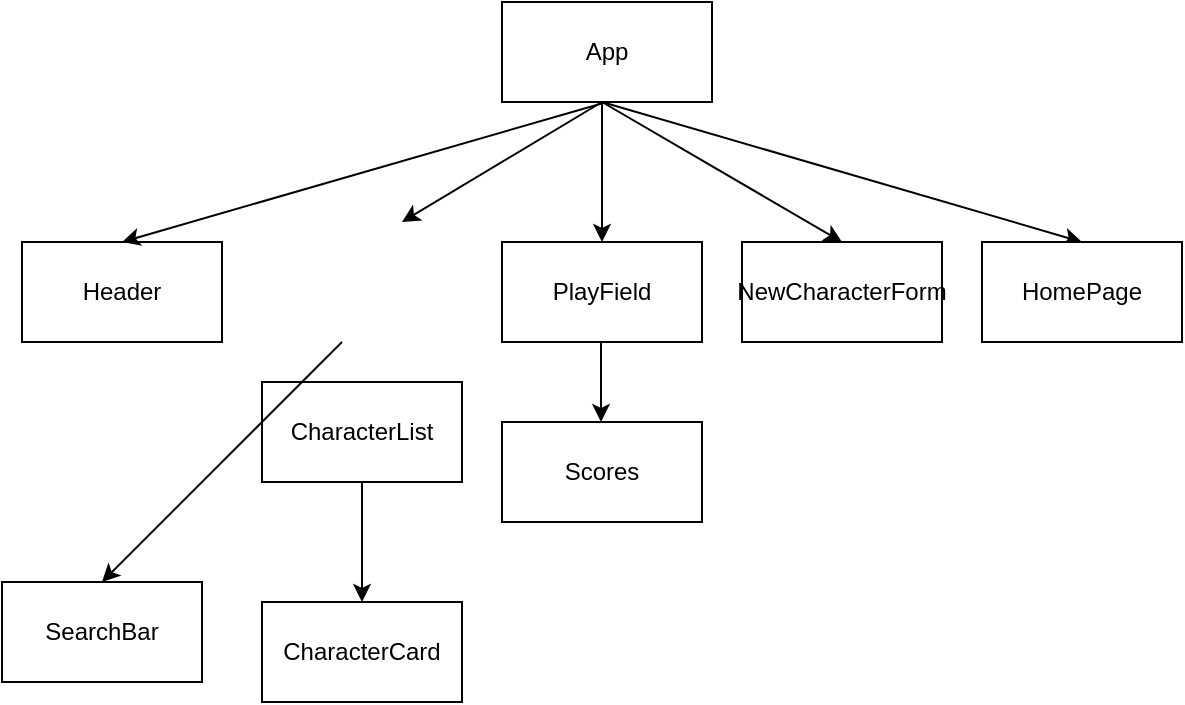 <mxfile>
    <diagram id="ZQYoFm096TAwNZh-zLoz" name="Page-1">
        <mxGraphModel dx="544" dy="359" grid="1" gridSize="10" guides="1" tooltips="1" connect="1" arrows="1" fold="1" page="1" pageScale="1" pageWidth="850" pageHeight="1100" math="0" shadow="0">
            <root>
                <mxCell id="0"/>
                <mxCell id="1" parent="0"/>
                <mxCell id="2" value="App" style="rounded=0;whiteSpace=wrap;html=1;" parent="1" vertex="1">
                    <mxGeometry x="250" y="10" width="105" height="50" as="geometry"/>
                </mxCell>
                <mxCell id="3" value="Header" style="rounded=0;whiteSpace=wrap;html=1;" parent="1" vertex="1">
                    <mxGeometry x="10" y="130" width="100" height="50" as="geometry"/>
                </mxCell>
                <mxCell id="6" value="CharacterList" style="rounded=0;whiteSpace=wrap;html=1;" parent="1" vertex="1">
                    <mxGeometry x="130" y="200" width="100" height="50" as="geometry"/>
                </mxCell>
                <mxCell id="7" value="CharacterCard" style="rounded=0;whiteSpace=wrap;html=1;" parent="1" vertex="1">
                    <mxGeometry x="130" y="310" width="100" height="50" as="geometry"/>
                </mxCell>
                <mxCell id="8" value="PlayField" style="rounded=0;whiteSpace=wrap;html=1;" parent="1" vertex="1">
                    <mxGeometry x="250" y="130" width="100" height="50" as="geometry"/>
                </mxCell>
                <mxCell id="9" value="Scores" style="rounded=0;whiteSpace=wrap;html=1;" parent="1" vertex="1">
                    <mxGeometry x="250" y="220" width="100" height="50" as="geometry"/>
                </mxCell>
                <mxCell id="10" value="" style="endArrow=classic;html=1;entryX=0.5;entryY=0;entryDx=0;entryDy=0;exitX=0.5;exitY=1;exitDx=0;exitDy=0;" parent="1" source="2" target="3" edge="1">
                    <mxGeometry width="50" height="50" relative="1" as="geometry">
                        <mxPoint x="200" y="230" as="sourcePoint"/>
                        <mxPoint x="250" y="180" as="targetPoint"/>
                    </mxGeometry>
                </mxCell>
                <mxCell id="11" value="" style="endArrow=classic;html=1;" parent="1" edge="1">
                    <mxGeometry width="50" height="50" relative="1" as="geometry">
                        <mxPoint x="300" y="60" as="sourcePoint"/>
                        <mxPoint x="200" y="120" as="targetPoint"/>
                    </mxGeometry>
                </mxCell>
                <mxCell id="12" value="" style="endArrow=classic;html=1;entryX=0.5;entryY=0;entryDx=0;entryDy=0;" parent="1" target="8" edge="1">
                    <mxGeometry width="50" height="50" relative="1" as="geometry">
                        <mxPoint x="300" y="60" as="sourcePoint"/>
                        <mxPoint x="200" y="140" as="targetPoint"/>
                    </mxGeometry>
                </mxCell>
                <mxCell id="13" value="" style="endArrow=classic;html=1;" parent="1" edge="1">
                    <mxGeometry width="50" height="50" relative="1" as="geometry">
                        <mxPoint x="299.5" y="180" as="sourcePoint"/>
                        <mxPoint x="299.5" y="220" as="targetPoint"/>
                    </mxGeometry>
                </mxCell>
                <mxCell id="14" value="" style="endArrow=classic;html=1;entryX=0.5;entryY=0;entryDx=0;entryDy=0;exitX=0.5;exitY=1;exitDx=0;exitDy=0;" parent="1" source="6" target="7" edge="1">
                    <mxGeometry width="50" height="50" relative="1" as="geometry">
                        <mxPoint x="200" y="90" as="sourcePoint"/>
                        <mxPoint x="200" y="140" as="targetPoint"/>
                    </mxGeometry>
                </mxCell>
                <mxCell id="15" value="" style="endArrow=classic;html=1;entryX=0.5;entryY=0;entryDx=0;entryDy=0;" parent="1" target="16" edge="1">
                    <mxGeometry width="50" height="50" relative="1" as="geometry">
                        <mxPoint x="300" y="60" as="sourcePoint"/>
                        <mxPoint x="420" y="100" as="targetPoint"/>
                    </mxGeometry>
                </mxCell>
                <mxCell id="16" value="NewCharacterForm" style="rounded=0;whiteSpace=wrap;html=1;" parent="1" vertex="1">
                    <mxGeometry x="370" y="130" width="100" height="50" as="geometry"/>
                </mxCell>
                <mxCell id="17" value="" style="endArrow=classic;html=1;" parent="1" edge="1">
                    <mxGeometry width="50" height="50" relative="1" as="geometry">
                        <mxPoint x="300" y="60" as="sourcePoint"/>
                        <mxPoint x="540" y="130" as="targetPoint"/>
                    </mxGeometry>
                </mxCell>
                <mxCell id="18" value="HomePage" style="rounded=0;whiteSpace=wrap;html=1;" parent="1" vertex="1">
                    <mxGeometry x="490" y="130" width="100" height="50" as="geometry"/>
                </mxCell>
                <mxCell id="19" value="" style="endArrow=classic;html=1;entryX=0.5;entryY=0;entryDx=0;entryDy=0;" edge="1" parent="1" target="20">
                    <mxGeometry width="50" height="50" relative="1" as="geometry">
                        <mxPoint x="170" y="180" as="sourcePoint"/>
                        <mxPoint x="420" y="70" as="targetPoint"/>
                    </mxGeometry>
                </mxCell>
                <mxCell id="20" value="SearchBar" style="rounded=0;whiteSpace=wrap;html=1;" vertex="1" parent="1">
                    <mxGeometry y="300" width="100" height="50" as="geometry"/>
                </mxCell>
            </root>
        </mxGraphModel>
    </diagram>
</mxfile>